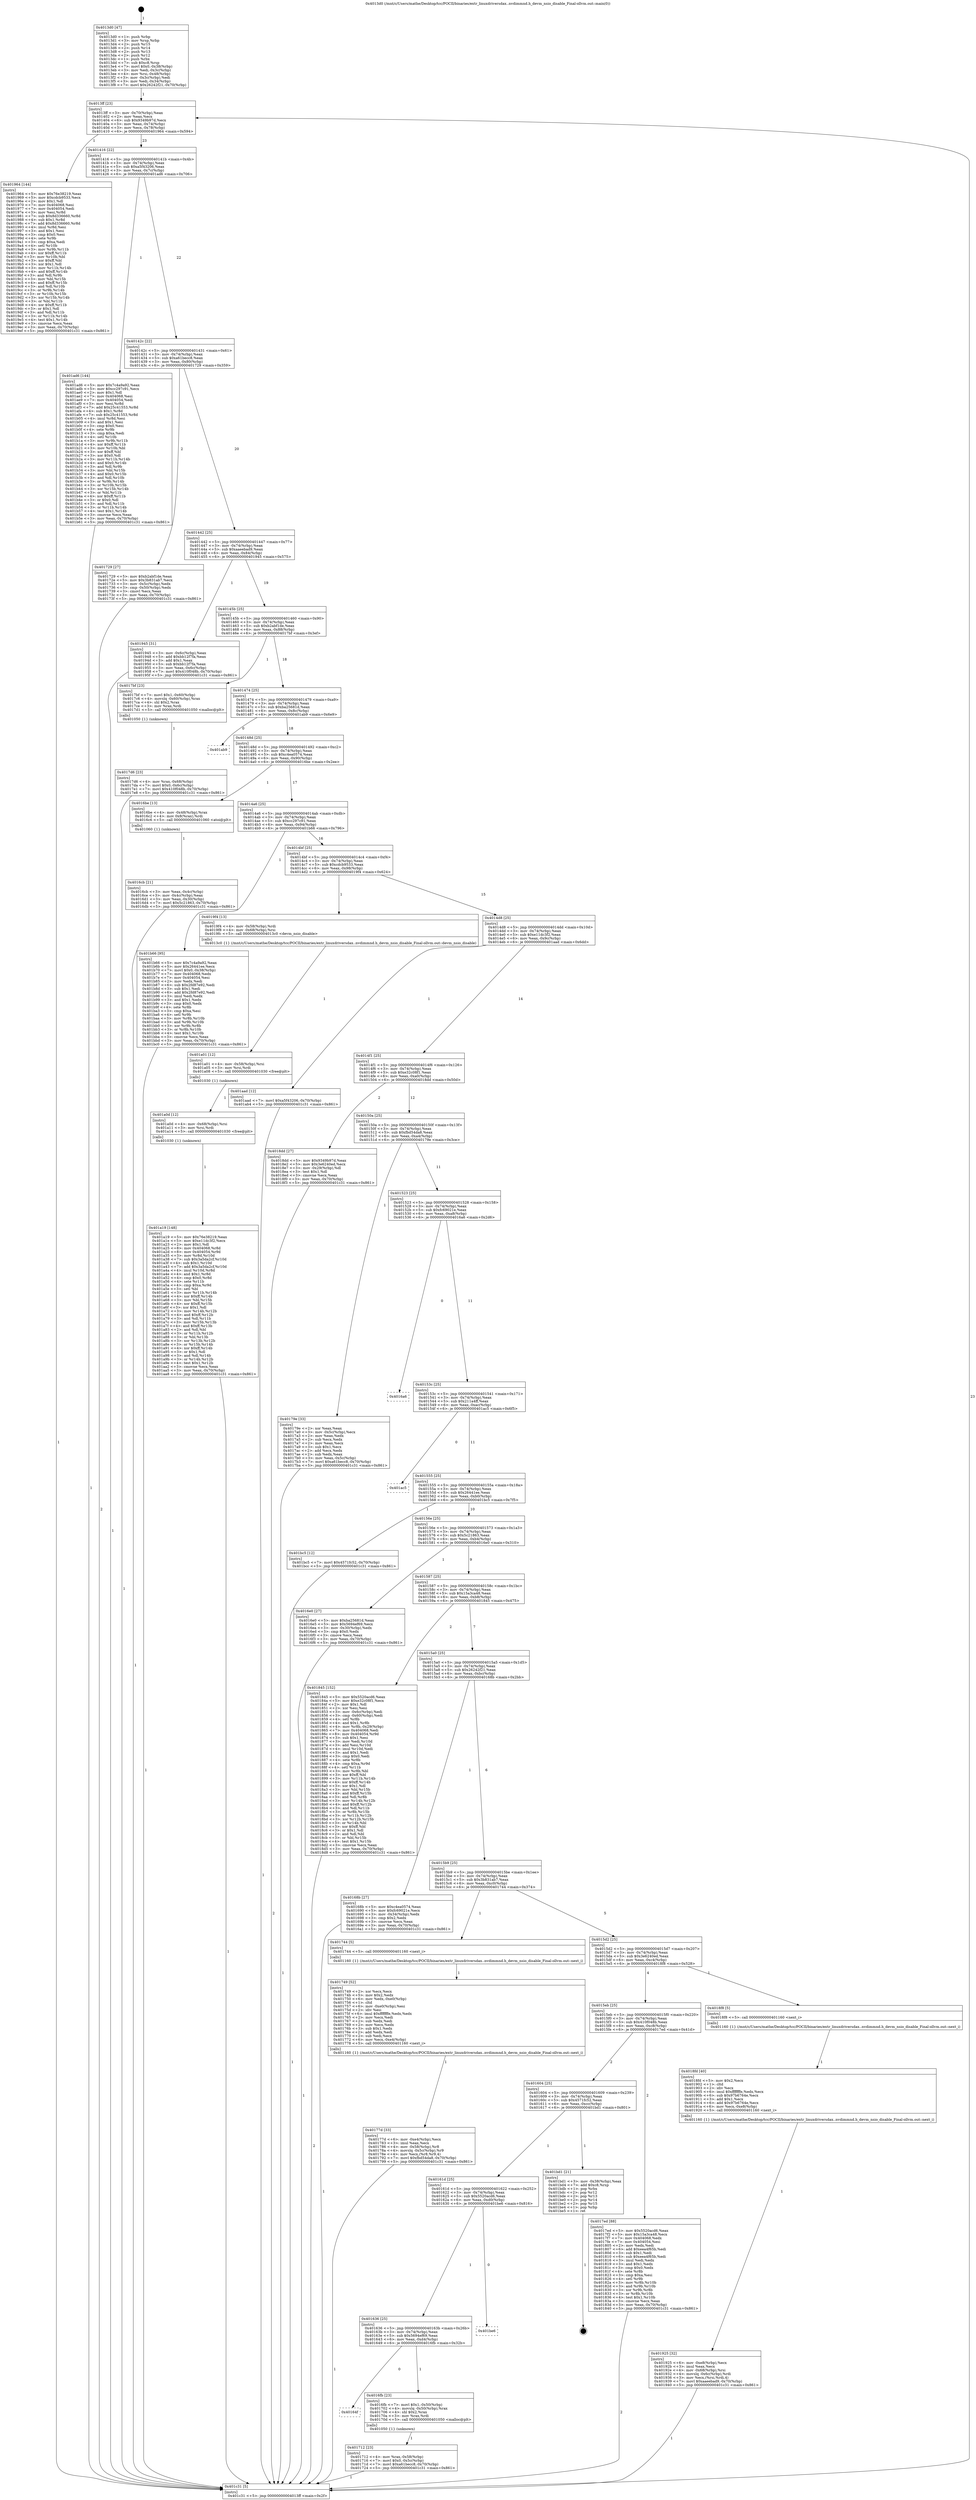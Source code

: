 digraph "0x4013d0" {
  label = "0x4013d0 (/mnt/c/Users/mathe/Desktop/tcc/POCII/binaries/extr_linuxdriversdax..nvdimmnd.h_devm_nsio_disable_Final-ollvm.out::main(0))"
  labelloc = "t"
  node[shape=record]

  Entry [label="",width=0.3,height=0.3,shape=circle,fillcolor=black,style=filled]
  "0x4013ff" [label="{
     0x4013ff [23]\l
     | [instrs]\l
     &nbsp;&nbsp;0x4013ff \<+3\>: mov -0x70(%rbp),%eax\l
     &nbsp;&nbsp;0x401402 \<+2\>: mov %eax,%ecx\l
     &nbsp;&nbsp;0x401404 \<+6\>: sub $0x9349b97d,%ecx\l
     &nbsp;&nbsp;0x40140a \<+3\>: mov %eax,-0x74(%rbp)\l
     &nbsp;&nbsp;0x40140d \<+3\>: mov %ecx,-0x78(%rbp)\l
     &nbsp;&nbsp;0x401410 \<+6\>: je 0000000000401964 \<main+0x594\>\l
  }"]
  "0x401964" [label="{
     0x401964 [144]\l
     | [instrs]\l
     &nbsp;&nbsp;0x401964 \<+5\>: mov $0x76e38219,%eax\l
     &nbsp;&nbsp;0x401969 \<+5\>: mov $0xcdcb9533,%ecx\l
     &nbsp;&nbsp;0x40196e \<+2\>: mov $0x1,%dl\l
     &nbsp;&nbsp;0x401970 \<+7\>: mov 0x404068,%esi\l
     &nbsp;&nbsp;0x401977 \<+7\>: mov 0x404054,%edi\l
     &nbsp;&nbsp;0x40197e \<+3\>: mov %esi,%r8d\l
     &nbsp;&nbsp;0x401981 \<+7\>: sub $0x8d336660,%r8d\l
     &nbsp;&nbsp;0x401988 \<+4\>: sub $0x1,%r8d\l
     &nbsp;&nbsp;0x40198c \<+7\>: add $0x8d336660,%r8d\l
     &nbsp;&nbsp;0x401993 \<+4\>: imul %r8d,%esi\l
     &nbsp;&nbsp;0x401997 \<+3\>: and $0x1,%esi\l
     &nbsp;&nbsp;0x40199a \<+3\>: cmp $0x0,%esi\l
     &nbsp;&nbsp;0x40199d \<+4\>: sete %r9b\l
     &nbsp;&nbsp;0x4019a1 \<+3\>: cmp $0xa,%edi\l
     &nbsp;&nbsp;0x4019a4 \<+4\>: setl %r10b\l
     &nbsp;&nbsp;0x4019a8 \<+3\>: mov %r9b,%r11b\l
     &nbsp;&nbsp;0x4019ab \<+4\>: xor $0xff,%r11b\l
     &nbsp;&nbsp;0x4019af \<+3\>: mov %r10b,%bl\l
     &nbsp;&nbsp;0x4019b2 \<+3\>: xor $0xff,%bl\l
     &nbsp;&nbsp;0x4019b5 \<+3\>: xor $0x1,%dl\l
     &nbsp;&nbsp;0x4019b8 \<+3\>: mov %r11b,%r14b\l
     &nbsp;&nbsp;0x4019bb \<+4\>: and $0xff,%r14b\l
     &nbsp;&nbsp;0x4019bf \<+3\>: and %dl,%r9b\l
     &nbsp;&nbsp;0x4019c2 \<+3\>: mov %bl,%r15b\l
     &nbsp;&nbsp;0x4019c5 \<+4\>: and $0xff,%r15b\l
     &nbsp;&nbsp;0x4019c9 \<+3\>: and %dl,%r10b\l
     &nbsp;&nbsp;0x4019cc \<+3\>: or %r9b,%r14b\l
     &nbsp;&nbsp;0x4019cf \<+3\>: or %r10b,%r15b\l
     &nbsp;&nbsp;0x4019d2 \<+3\>: xor %r15b,%r14b\l
     &nbsp;&nbsp;0x4019d5 \<+3\>: or %bl,%r11b\l
     &nbsp;&nbsp;0x4019d8 \<+4\>: xor $0xff,%r11b\l
     &nbsp;&nbsp;0x4019dc \<+3\>: or $0x1,%dl\l
     &nbsp;&nbsp;0x4019df \<+3\>: and %dl,%r11b\l
     &nbsp;&nbsp;0x4019e2 \<+3\>: or %r11b,%r14b\l
     &nbsp;&nbsp;0x4019e5 \<+4\>: test $0x1,%r14b\l
     &nbsp;&nbsp;0x4019e9 \<+3\>: cmovne %ecx,%eax\l
     &nbsp;&nbsp;0x4019ec \<+3\>: mov %eax,-0x70(%rbp)\l
     &nbsp;&nbsp;0x4019ef \<+5\>: jmp 0000000000401c31 \<main+0x861\>\l
  }"]
  "0x401416" [label="{
     0x401416 [22]\l
     | [instrs]\l
     &nbsp;&nbsp;0x401416 \<+5\>: jmp 000000000040141b \<main+0x4b\>\l
     &nbsp;&nbsp;0x40141b \<+3\>: mov -0x74(%rbp),%eax\l
     &nbsp;&nbsp;0x40141e \<+5\>: sub $0xa5f43206,%eax\l
     &nbsp;&nbsp;0x401423 \<+3\>: mov %eax,-0x7c(%rbp)\l
     &nbsp;&nbsp;0x401426 \<+6\>: je 0000000000401ad6 \<main+0x706\>\l
  }"]
  Exit [label="",width=0.3,height=0.3,shape=circle,fillcolor=black,style=filled,peripheries=2]
  "0x401ad6" [label="{
     0x401ad6 [144]\l
     | [instrs]\l
     &nbsp;&nbsp;0x401ad6 \<+5\>: mov $0x7c4a9a92,%eax\l
     &nbsp;&nbsp;0x401adb \<+5\>: mov $0xcc297c91,%ecx\l
     &nbsp;&nbsp;0x401ae0 \<+2\>: mov $0x1,%dl\l
     &nbsp;&nbsp;0x401ae2 \<+7\>: mov 0x404068,%esi\l
     &nbsp;&nbsp;0x401ae9 \<+7\>: mov 0x404054,%edi\l
     &nbsp;&nbsp;0x401af0 \<+3\>: mov %esi,%r8d\l
     &nbsp;&nbsp;0x401af3 \<+7\>: add $0x25c41553,%r8d\l
     &nbsp;&nbsp;0x401afa \<+4\>: sub $0x1,%r8d\l
     &nbsp;&nbsp;0x401afe \<+7\>: sub $0x25c41553,%r8d\l
     &nbsp;&nbsp;0x401b05 \<+4\>: imul %r8d,%esi\l
     &nbsp;&nbsp;0x401b09 \<+3\>: and $0x1,%esi\l
     &nbsp;&nbsp;0x401b0c \<+3\>: cmp $0x0,%esi\l
     &nbsp;&nbsp;0x401b0f \<+4\>: sete %r9b\l
     &nbsp;&nbsp;0x401b13 \<+3\>: cmp $0xa,%edi\l
     &nbsp;&nbsp;0x401b16 \<+4\>: setl %r10b\l
     &nbsp;&nbsp;0x401b1a \<+3\>: mov %r9b,%r11b\l
     &nbsp;&nbsp;0x401b1d \<+4\>: xor $0xff,%r11b\l
     &nbsp;&nbsp;0x401b21 \<+3\>: mov %r10b,%bl\l
     &nbsp;&nbsp;0x401b24 \<+3\>: xor $0xff,%bl\l
     &nbsp;&nbsp;0x401b27 \<+3\>: xor $0x0,%dl\l
     &nbsp;&nbsp;0x401b2a \<+3\>: mov %r11b,%r14b\l
     &nbsp;&nbsp;0x401b2d \<+4\>: and $0x0,%r14b\l
     &nbsp;&nbsp;0x401b31 \<+3\>: and %dl,%r9b\l
     &nbsp;&nbsp;0x401b34 \<+3\>: mov %bl,%r15b\l
     &nbsp;&nbsp;0x401b37 \<+4\>: and $0x0,%r15b\l
     &nbsp;&nbsp;0x401b3b \<+3\>: and %dl,%r10b\l
     &nbsp;&nbsp;0x401b3e \<+3\>: or %r9b,%r14b\l
     &nbsp;&nbsp;0x401b41 \<+3\>: or %r10b,%r15b\l
     &nbsp;&nbsp;0x401b44 \<+3\>: xor %r15b,%r14b\l
     &nbsp;&nbsp;0x401b47 \<+3\>: or %bl,%r11b\l
     &nbsp;&nbsp;0x401b4a \<+4\>: xor $0xff,%r11b\l
     &nbsp;&nbsp;0x401b4e \<+3\>: or $0x0,%dl\l
     &nbsp;&nbsp;0x401b51 \<+3\>: and %dl,%r11b\l
     &nbsp;&nbsp;0x401b54 \<+3\>: or %r11b,%r14b\l
     &nbsp;&nbsp;0x401b57 \<+4\>: test $0x1,%r14b\l
     &nbsp;&nbsp;0x401b5b \<+3\>: cmovne %ecx,%eax\l
     &nbsp;&nbsp;0x401b5e \<+3\>: mov %eax,-0x70(%rbp)\l
     &nbsp;&nbsp;0x401b61 \<+5\>: jmp 0000000000401c31 \<main+0x861\>\l
  }"]
  "0x40142c" [label="{
     0x40142c [22]\l
     | [instrs]\l
     &nbsp;&nbsp;0x40142c \<+5\>: jmp 0000000000401431 \<main+0x61\>\l
     &nbsp;&nbsp;0x401431 \<+3\>: mov -0x74(%rbp),%eax\l
     &nbsp;&nbsp;0x401434 \<+5\>: sub $0xa61becc8,%eax\l
     &nbsp;&nbsp;0x401439 \<+3\>: mov %eax,-0x80(%rbp)\l
     &nbsp;&nbsp;0x40143c \<+6\>: je 0000000000401729 \<main+0x359\>\l
  }"]
  "0x401a19" [label="{
     0x401a19 [148]\l
     | [instrs]\l
     &nbsp;&nbsp;0x401a19 \<+5\>: mov $0x76e38219,%eax\l
     &nbsp;&nbsp;0x401a1e \<+5\>: mov $0xe11dc3f2,%ecx\l
     &nbsp;&nbsp;0x401a23 \<+2\>: mov $0x1,%dl\l
     &nbsp;&nbsp;0x401a25 \<+8\>: mov 0x404068,%r8d\l
     &nbsp;&nbsp;0x401a2d \<+8\>: mov 0x404054,%r9d\l
     &nbsp;&nbsp;0x401a35 \<+3\>: mov %r8d,%r10d\l
     &nbsp;&nbsp;0x401a38 \<+7\>: sub $0x3a5da2cf,%r10d\l
     &nbsp;&nbsp;0x401a3f \<+4\>: sub $0x1,%r10d\l
     &nbsp;&nbsp;0x401a43 \<+7\>: add $0x3a5da2cf,%r10d\l
     &nbsp;&nbsp;0x401a4a \<+4\>: imul %r10d,%r8d\l
     &nbsp;&nbsp;0x401a4e \<+4\>: and $0x1,%r8d\l
     &nbsp;&nbsp;0x401a52 \<+4\>: cmp $0x0,%r8d\l
     &nbsp;&nbsp;0x401a56 \<+4\>: sete %r11b\l
     &nbsp;&nbsp;0x401a5a \<+4\>: cmp $0xa,%r9d\l
     &nbsp;&nbsp;0x401a5e \<+3\>: setl %bl\l
     &nbsp;&nbsp;0x401a61 \<+3\>: mov %r11b,%r14b\l
     &nbsp;&nbsp;0x401a64 \<+4\>: xor $0xff,%r14b\l
     &nbsp;&nbsp;0x401a68 \<+3\>: mov %bl,%r15b\l
     &nbsp;&nbsp;0x401a6b \<+4\>: xor $0xff,%r15b\l
     &nbsp;&nbsp;0x401a6f \<+3\>: xor $0x1,%dl\l
     &nbsp;&nbsp;0x401a72 \<+3\>: mov %r14b,%r12b\l
     &nbsp;&nbsp;0x401a75 \<+4\>: and $0xff,%r12b\l
     &nbsp;&nbsp;0x401a79 \<+3\>: and %dl,%r11b\l
     &nbsp;&nbsp;0x401a7c \<+3\>: mov %r15b,%r13b\l
     &nbsp;&nbsp;0x401a7f \<+4\>: and $0xff,%r13b\l
     &nbsp;&nbsp;0x401a83 \<+2\>: and %dl,%bl\l
     &nbsp;&nbsp;0x401a85 \<+3\>: or %r11b,%r12b\l
     &nbsp;&nbsp;0x401a88 \<+3\>: or %bl,%r13b\l
     &nbsp;&nbsp;0x401a8b \<+3\>: xor %r13b,%r12b\l
     &nbsp;&nbsp;0x401a8e \<+3\>: or %r15b,%r14b\l
     &nbsp;&nbsp;0x401a91 \<+4\>: xor $0xff,%r14b\l
     &nbsp;&nbsp;0x401a95 \<+3\>: or $0x1,%dl\l
     &nbsp;&nbsp;0x401a98 \<+3\>: and %dl,%r14b\l
     &nbsp;&nbsp;0x401a9b \<+3\>: or %r14b,%r12b\l
     &nbsp;&nbsp;0x401a9e \<+4\>: test $0x1,%r12b\l
     &nbsp;&nbsp;0x401aa2 \<+3\>: cmovne %ecx,%eax\l
     &nbsp;&nbsp;0x401aa5 \<+3\>: mov %eax,-0x70(%rbp)\l
     &nbsp;&nbsp;0x401aa8 \<+5\>: jmp 0000000000401c31 \<main+0x861\>\l
  }"]
  "0x401729" [label="{
     0x401729 [27]\l
     | [instrs]\l
     &nbsp;&nbsp;0x401729 \<+5\>: mov $0xb2abf1de,%eax\l
     &nbsp;&nbsp;0x40172e \<+5\>: mov $0x3b831ab7,%ecx\l
     &nbsp;&nbsp;0x401733 \<+3\>: mov -0x5c(%rbp),%edx\l
     &nbsp;&nbsp;0x401736 \<+3\>: cmp -0x50(%rbp),%edx\l
     &nbsp;&nbsp;0x401739 \<+3\>: cmovl %ecx,%eax\l
     &nbsp;&nbsp;0x40173c \<+3\>: mov %eax,-0x70(%rbp)\l
     &nbsp;&nbsp;0x40173f \<+5\>: jmp 0000000000401c31 \<main+0x861\>\l
  }"]
  "0x401442" [label="{
     0x401442 [25]\l
     | [instrs]\l
     &nbsp;&nbsp;0x401442 \<+5\>: jmp 0000000000401447 \<main+0x77\>\l
     &nbsp;&nbsp;0x401447 \<+3\>: mov -0x74(%rbp),%eax\l
     &nbsp;&nbsp;0x40144a \<+5\>: sub $0xaaeebad9,%eax\l
     &nbsp;&nbsp;0x40144f \<+6\>: mov %eax,-0x84(%rbp)\l
     &nbsp;&nbsp;0x401455 \<+6\>: je 0000000000401945 \<main+0x575\>\l
  }"]
  "0x401a0d" [label="{
     0x401a0d [12]\l
     | [instrs]\l
     &nbsp;&nbsp;0x401a0d \<+4\>: mov -0x68(%rbp),%rsi\l
     &nbsp;&nbsp;0x401a11 \<+3\>: mov %rsi,%rdi\l
     &nbsp;&nbsp;0x401a14 \<+5\>: call 0000000000401030 \<free@plt\>\l
     | [calls]\l
     &nbsp;&nbsp;0x401030 \{1\} (unknown)\l
  }"]
  "0x401945" [label="{
     0x401945 [31]\l
     | [instrs]\l
     &nbsp;&nbsp;0x401945 \<+3\>: mov -0x6c(%rbp),%eax\l
     &nbsp;&nbsp;0x401948 \<+5\>: add $0xbb12f7fa,%eax\l
     &nbsp;&nbsp;0x40194d \<+3\>: add $0x1,%eax\l
     &nbsp;&nbsp;0x401950 \<+5\>: sub $0xbb12f7fa,%eax\l
     &nbsp;&nbsp;0x401955 \<+3\>: mov %eax,-0x6c(%rbp)\l
     &nbsp;&nbsp;0x401958 \<+7\>: movl $0x410f048b,-0x70(%rbp)\l
     &nbsp;&nbsp;0x40195f \<+5\>: jmp 0000000000401c31 \<main+0x861\>\l
  }"]
  "0x40145b" [label="{
     0x40145b [25]\l
     | [instrs]\l
     &nbsp;&nbsp;0x40145b \<+5\>: jmp 0000000000401460 \<main+0x90\>\l
     &nbsp;&nbsp;0x401460 \<+3\>: mov -0x74(%rbp),%eax\l
     &nbsp;&nbsp;0x401463 \<+5\>: sub $0xb2abf1de,%eax\l
     &nbsp;&nbsp;0x401468 \<+6\>: mov %eax,-0x88(%rbp)\l
     &nbsp;&nbsp;0x40146e \<+6\>: je 00000000004017bf \<main+0x3ef\>\l
  }"]
  "0x401a01" [label="{
     0x401a01 [12]\l
     | [instrs]\l
     &nbsp;&nbsp;0x401a01 \<+4\>: mov -0x58(%rbp),%rsi\l
     &nbsp;&nbsp;0x401a05 \<+3\>: mov %rsi,%rdi\l
     &nbsp;&nbsp;0x401a08 \<+5\>: call 0000000000401030 \<free@plt\>\l
     | [calls]\l
     &nbsp;&nbsp;0x401030 \{1\} (unknown)\l
  }"]
  "0x4017bf" [label="{
     0x4017bf [23]\l
     | [instrs]\l
     &nbsp;&nbsp;0x4017bf \<+7\>: movl $0x1,-0x60(%rbp)\l
     &nbsp;&nbsp;0x4017c6 \<+4\>: movslq -0x60(%rbp),%rax\l
     &nbsp;&nbsp;0x4017ca \<+4\>: shl $0x2,%rax\l
     &nbsp;&nbsp;0x4017ce \<+3\>: mov %rax,%rdi\l
     &nbsp;&nbsp;0x4017d1 \<+5\>: call 0000000000401050 \<malloc@plt\>\l
     | [calls]\l
     &nbsp;&nbsp;0x401050 \{1\} (unknown)\l
  }"]
  "0x401474" [label="{
     0x401474 [25]\l
     | [instrs]\l
     &nbsp;&nbsp;0x401474 \<+5\>: jmp 0000000000401479 \<main+0xa9\>\l
     &nbsp;&nbsp;0x401479 \<+3\>: mov -0x74(%rbp),%eax\l
     &nbsp;&nbsp;0x40147c \<+5\>: sub $0xba25681d,%eax\l
     &nbsp;&nbsp;0x401481 \<+6\>: mov %eax,-0x8c(%rbp)\l
     &nbsp;&nbsp;0x401487 \<+6\>: je 0000000000401ab9 \<main+0x6e9\>\l
  }"]
  "0x401925" [label="{
     0x401925 [32]\l
     | [instrs]\l
     &nbsp;&nbsp;0x401925 \<+6\>: mov -0xe8(%rbp),%ecx\l
     &nbsp;&nbsp;0x40192b \<+3\>: imul %eax,%ecx\l
     &nbsp;&nbsp;0x40192e \<+4\>: mov -0x68(%rbp),%rsi\l
     &nbsp;&nbsp;0x401932 \<+4\>: movslq -0x6c(%rbp),%rdi\l
     &nbsp;&nbsp;0x401936 \<+3\>: mov %ecx,(%rsi,%rdi,4)\l
     &nbsp;&nbsp;0x401939 \<+7\>: movl $0xaaeebad9,-0x70(%rbp)\l
     &nbsp;&nbsp;0x401940 \<+5\>: jmp 0000000000401c31 \<main+0x861\>\l
  }"]
  "0x401ab9" [label="{
     0x401ab9\l
  }", style=dashed]
  "0x40148d" [label="{
     0x40148d [25]\l
     | [instrs]\l
     &nbsp;&nbsp;0x40148d \<+5\>: jmp 0000000000401492 \<main+0xc2\>\l
     &nbsp;&nbsp;0x401492 \<+3\>: mov -0x74(%rbp),%eax\l
     &nbsp;&nbsp;0x401495 \<+5\>: sub $0xc4ea0574,%eax\l
     &nbsp;&nbsp;0x40149a \<+6\>: mov %eax,-0x90(%rbp)\l
     &nbsp;&nbsp;0x4014a0 \<+6\>: je 00000000004016be \<main+0x2ee\>\l
  }"]
  "0x4018fd" [label="{
     0x4018fd [40]\l
     | [instrs]\l
     &nbsp;&nbsp;0x4018fd \<+5\>: mov $0x2,%ecx\l
     &nbsp;&nbsp;0x401902 \<+1\>: cltd\l
     &nbsp;&nbsp;0x401903 \<+2\>: idiv %ecx\l
     &nbsp;&nbsp;0x401905 \<+6\>: imul $0xfffffffe,%edx,%ecx\l
     &nbsp;&nbsp;0x40190b \<+6\>: sub $0x97b6764e,%ecx\l
     &nbsp;&nbsp;0x401911 \<+3\>: add $0x1,%ecx\l
     &nbsp;&nbsp;0x401914 \<+6\>: add $0x97b6764e,%ecx\l
     &nbsp;&nbsp;0x40191a \<+6\>: mov %ecx,-0xe8(%rbp)\l
     &nbsp;&nbsp;0x401920 \<+5\>: call 0000000000401160 \<next_i\>\l
     | [calls]\l
     &nbsp;&nbsp;0x401160 \{1\} (/mnt/c/Users/mathe/Desktop/tcc/POCII/binaries/extr_linuxdriversdax..nvdimmnd.h_devm_nsio_disable_Final-ollvm.out::next_i)\l
  }"]
  "0x4016be" [label="{
     0x4016be [13]\l
     | [instrs]\l
     &nbsp;&nbsp;0x4016be \<+4\>: mov -0x48(%rbp),%rax\l
     &nbsp;&nbsp;0x4016c2 \<+4\>: mov 0x8(%rax),%rdi\l
     &nbsp;&nbsp;0x4016c6 \<+5\>: call 0000000000401060 \<atoi@plt\>\l
     | [calls]\l
     &nbsp;&nbsp;0x401060 \{1\} (unknown)\l
  }"]
  "0x4014a6" [label="{
     0x4014a6 [25]\l
     | [instrs]\l
     &nbsp;&nbsp;0x4014a6 \<+5\>: jmp 00000000004014ab \<main+0xdb\>\l
     &nbsp;&nbsp;0x4014ab \<+3\>: mov -0x74(%rbp),%eax\l
     &nbsp;&nbsp;0x4014ae \<+5\>: sub $0xcc297c91,%eax\l
     &nbsp;&nbsp;0x4014b3 \<+6\>: mov %eax,-0x94(%rbp)\l
     &nbsp;&nbsp;0x4014b9 \<+6\>: je 0000000000401b66 \<main+0x796\>\l
  }"]
  "0x4017d6" [label="{
     0x4017d6 [23]\l
     | [instrs]\l
     &nbsp;&nbsp;0x4017d6 \<+4\>: mov %rax,-0x68(%rbp)\l
     &nbsp;&nbsp;0x4017da \<+7\>: movl $0x0,-0x6c(%rbp)\l
     &nbsp;&nbsp;0x4017e1 \<+7\>: movl $0x410f048b,-0x70(%rbp)\l
     &nbsp;&nbsp;0x4017e8 \<+5\>: jmp 0000000000401c31 \<main+0x861\>\l
  }"]
  "0x401b66" [label="{
     0x401b66 [95]\l
     | [instrs]\l
     &nbsp;&nbsp;0x401b66 \<+5\>: mov $0x7c4a9a92,%eax\l
     &nbsp;&nbsp;0x401b6b \<+5\>: mov $0x26441ee,%ecx\l
     &nbsp;&nbsp;0x401b70 \<+7\>: movl $0x0,-0x38(%rbp)\l
     &nbsp;&nbsp;0x401b77 \<+7\>: mov 0x404068,%edx\l
     &nbsp;&nbsp;0x401b7e \<+7\>: mov 0x404054,%esi\l
     &nbsp;&nbsp;0x401b85 \<+2\>: mov %edx,%edi\l
     &nbsp;&nbsp;0x401b87 \<+6\>: sub $0x2fd87e92,%edi\l
     &nbsp;&nbsp;0x401b8d \<+3\>: sub $0x1,%edi\l
     &nbsp;&nbsp;0x401b90 \<+6\>: add $0x2fd87e92,%edi\l
     &nbsp;&nbsp;0x401b96 \<+3\>: imul %edi,%edx\l
     &nbsp;&nbsp;0x401b99 \<+3\>: and $0x1,%edx\l
     &nbsp;&nbsp;0x401b9c \<+3\>: cmp $0x0,%edx\l
     &nbsp;&nbsp;0x401b9f \<+4\>: sete %r8b\l
     &nbsp;&nbsp;0x401ba3 \<+3\>: cmp $0xa,%esi\l
     &nbsp;&nbsp;0x401ba6 \<+4\>: setl %r9b\l
     &nbsp;&nbsp;0x401baa \<+3\>: mov %r8b,%r10b\l
     &nbsp;&nbsp;0x401bad \<+3\>: and %r9b,%r10b\l
     &nbsp;&nbsp;0x401bb0 \<+3\>: xor %r9b,%r8b\l
     &nbsp;&nbsp;0x401bb3 \<+3\>: or %r8b,%r10b\l
     &nbsp;&nbsp;0x401bb6 \<+4\>: test $0x1,%r10b\l
     &nbsp;&nbsp;0x401bba \<+3\>: cmovne %ecx,%eax\l
     &nbsp;&nbsp;0x401bbd \<+3\>: mov %eax,-0x70(%rbp)\l
     &nbsp;&nbsp;0x401bc0 \<+5\>: jmp 0000000000401c31 \<main+0x861\>\l
  }"]
  "0x4014bf" [label="{
     0x4014bf [25]\l
     | [instrs]\l
     &nbsp;&nbsp;0x4014bf \<+5\>: jmp 00000000004014c4 \<main+0xf4\>\l
     &nbsp;&nbsp;0x4014c4 \<+3\>: mov -0x74(%rbp),%eax\l
     &nbsp;&nbsp;0x4014c7 \<+5\>: sub $0xcdcb9533,%eax\l
     &nbsp;&nbsp;0x4014cc \<+6\>: mov %eax,-0x98(%rbp)\l
     &nbsp;&nbsp;0x4014d2 \<+6\>: je 00000000004019f4 \<main+0x624\>\l
  }"]
  "0x40177d" [label="{
     0x40177d [33]\l
     | [instrs]\l
     &nbsp;&nbsp;0x40177d \<+6\>: mov -0xe4(%rbp),%ecx\l
     &nbsp;&nbsp;0x401783 \<+3\>: imul %eax,%ecx\l
     &nbsp;&nbsp;0x401786 \<+4\>: mov -0x58(%rbp),%r8\l
     &nbsp;&nbsp;0x40178a \<+4\>: movslq -0x5c(%rbp),%r9\l
     &nbsp;&nbsp;0x40178e \<+4\>: mov %ecx,(%r8,%r9,4)\l
     &nbsp;&nbsp;0x401792 \<+7\>: movl $0xfbd54da8,-0x70(%rbp)\l
     &nbsp;&nbsp;0x401799 \<+5\>: jmp 0000000000401c31 \<main+0x861\>\l
  }"]
  "0x4019f4" [label="{
     0x4019f4 [13]\l
     | [instrs]\l
     &nbsp;&nbsp;0x4019f4 \<+4\>: mov -0x58(%rbp),%rdi\l
     &nbsp;&nbsp;0x4019f8 \<+4\>: mov -0x68(%rbp),%rsi\l
     &nbsp;&nbsp;0x4019fc \<+5\>: call 00000000004013c0 \<devm_nsio_disable\>\l
     | [calls]\l
     &nbsp;&nbsp;0x4013c0 \{1\} (/mnt/c/Users/mathe/Desktop/tcc/POCII/binaries/extr_linuxdriversdax..nvdimmnd.h_devm_nsio_disable_Final-ollvm.out::devm_nsio_disable)\l
  }"]
  "0x4014d8" [label="{
     0x4014d8 [25]\l
     | [instrs]\l
     &nbsp;&nbsp;0x4014d8 \<+5\>: jmp 00000000004014dd \<main+0x10d\>\l
     &nbsp;&nbsp;0x4014dd \<+3\>: mov -0x74(%rbp),%eax\l
     &nbsp;&nbsp;0x4014e0 \<+5\>: sub $0xe11dc3f2,%eax\l
     &nbsp;&nbsp;0x4014e5 \<+6\>: mov %eax,-0x9c(%rbp)\l
     &nbsp;&nbsp;0x4014eb \<+6\>: je 0000000000401aad \<main+0x6dd\>\l
  }"]
  "0x401749" [label="{
     0x401749 [52]\l
     | [instrs]\l
     &nbsp;&nbsp;0x401749 \<+2\>: xor %ecx,%ecx\l
     &nbsp;&nbsp;0x40174b \<+5\>: mov $0x2,%edx\l
     &nbsp;&nbsp;0x401750 \<+6\>: mov %edx,-0xe0(%rbp)\l
     &nbsp;&nbsp;0x401756 \<+1\>: cltd\l
     &nbsp;&nbsp;0x401757 \<+6\>: mov -0xe0(%rbp),%esi\l
     &nbsp;&nbsp;0x40175d \<+2\>: idiv %esi\l
     &nbsp;&nbsp;0x40175f \<+6\>: imul $0xfffffffe,%edx,%edx\l
     &nbsp;&nbsp;0x401765 \<+2\>: mov %ecx,%edi\l
     &nbsp;&nbsp;0x401767 \<+2\>: sub %edx,%edi\l
     &nbsp;&nbsp;0x401769 \<+2\>: mov %ecx,%edx\l
     &nbsp;&nbsp;0x40176b \<+3\>: sub $0x1,%edx\l
     &nbsp;&nbsp;0x40176e \<+2\>: add %edx,%edi\l
     &nbsp;&nbsp;0x401770 \<+2\>: sub %edi,%ecx\l
     &nbsp;&nbsp;0x401772 \<+6\>: mov %ecx,-0xe4(%rbp)\l
     &nbsp;&nbsp;0x401778 \<+5\>: call 0000000000401160 \<next_i\>\l
     | [calls]\l
     &nbsp;&nbsp;0x401160 \{1\} (/mnt/c/Users/mathe/Desktop/tcc/POCII/binaries/extr_linuxdriversdax..nvdimmnd.h_devm_nsio_disable_Final-ollvm.out::next_i)\l
  }"]
  "0x401aad" [label="{
     0x401aad [12]\l
     | [instrs]\l
     &nbsp;&nbsp;0x401aad \<+7\>: movl $0xa5f43206,-0x70(%rbp)\l
     &nbsp;&nbsp;0x401ab4 \<+5\>: jmp 0000000000401c31 \<main+0x861\>\l
  }"]
  "0x4014f1" [label="{
     0x4014f1 [25]\l
     | [instrs]\l
     &nbsp;&nbsp;0x4014f1 \<+5\>: jmp 00000000004014f6 \<main+0x126\>\l
     &nbsp;&nbsp;0x4014f6 \<+3\>: mov -0x74(%rbp),%eax\l
     &nbsp;&nbsp;0x4014f9 \<+5\>: sub $0xe32c08f1,%eax\l
     &nbsp;&nbsp;0x4014fe \<+6\>: mov %eax,-0xa0(%rbp)\l
     &nbsp;&nbsp;0x401504 \<+6\>: je 00000000004018dd \<main+0x50d\>\l
  }"]
  "0x401712" [label="{
     0x401712 [23]\l
     | [instrs]\l
     &nbsp;&nbsp;0x401712 \<+4\>: mov %rax,-0x58(%rbp)\l
     &nbsp;&nbsp;0x401716 \<+7\>: movl $0x0,-0x5c(%rbp)\l
     &nbsp;&nbsp;0x40171d \<+7\>: movl $0xa61becc8,-0x70(%rbp)\l
     &nbsp;&nbsp;0x401724 \<+5\>: jmp 0000000000401c31 \<main+0x861\>\l
  }"]
  "0x4018dd" [label="{
     0x4018dd [27]\l
     | [instrs]\l
     &nbsp;&nbsp;0x4018dd \<+5\>: mov $0x9349b97d,%eax\l
     &nbsp;&nbsp;0x4018e2 \<+5\>: mov $0x3e6240ed,%ecx\l
     &nbsp;&nbsp;0x4018e7 \<+3\>: mov -0x29(%rbp),%dl\l
     &nbsp;&nbsp;0x4018ea \<+3\>: test $0x1,%dl\l
     &nbsp;&nbsp;0x4018ed \<+3\>: cmovne %ecx,%eax\l
     &nbsp;&nbsp;0x4018f0 \<+3\>: mov %eax,-0x70(%rbp)\l
     &nbsp;&nbsp;0x4018f3 \<+5\>: jmp 0000000000401c31 \<main+0x861\>\l
  }"]
  "0x40150a" [label="{
     0x40150a [25]\l
     | [instrs]\l
     &nbsp;&nbsp;0x40150a \<+5\>: jmp 000000000040150f \<main+0x13f\>\l
     &nbsp;&nbsp;0x40150f \<+3\>: mov -0x74(%rbp),%eax\l
     &nbsp;&nbsp;0x401512 \<+5\>: sub $0xfbd54da8,%eax\l
     &nbsp;&nbsp;0x401517 \<+6\>: mov %eax,-0xa4(%rbp)\l
     &nbsp;&nbsp;0x40151d \<+6\>: je 000000000040179e \<main+0x3ce\>\l
  }"]
  "0x40164f" [label="{
     0x40164f\l
  }", style=dashed]
  "0x40179e" [label="{
     0x40179e [33]\l
     | [instrs]\l
     &nbsp;&nbsp;0x40179e \<+2\>: xor %eax,%eax\l
     &nbsp;&nbsp;0x4017a0 \<+3\>: mov -0x5c(%rbp),%ecx\l
     &nbsp;&nbsp;0x4017a3 \<+2\>: mov %eax,%edx\l
     &nbsp;&nbsp;0x4017a5 \<+2\>: sub %ecx,%edx\l
     &nbsp;&nbsp;0x4017a7 \<+2\>: mov %eax,%ecx\l
     &nbsp;&nbsp;0x4017a9 \<+3\>: sub $0x1,%ecx\l
     &nbsp;&nbsp;0x4017ac \<+2\>: add %ecx,%edx\l
     &nbsp;&nbsp;0x4017ae \<+2\>: sub %edx,%eax\l
     &nbsp;&nbsp;0x4017b0 \<+3\>: mov %eax,-0x5c(%rbp)\l
     &nbsp;&nbsp;0x4017b3 \<+7\>: movl $0xa61becc8,-0x70(%rbp)\l
     &nbsp;&nbsp;0x4017ba \<+5\>: jmp 0000000000401c31 \<main+0x861\>\l
  }"]
  "0x401523" [label="{
     0x401523 [25]\l
     | [instrs]\l
     &nbsp;&nbsp;0x401523 \<+5\>: jmp 0000000000401528 \<main+0x158\>\l
     &nbsp;&nbsp;0x401528 \<+3\>: mov -0x74(%rbp),%eax\l
     &nbsp;&nbsp;0x40152b \<+5\>: sub $0xfc69021e,%eax\l
     &nbsp;&nbsp;0x401530 \<+6\>: mov %eax,-0xa8(%rbp)\l
     &nbsp;&nbsp;0x401536 \<+6\>: je 00000000004016a6 \<main+0x2d6\>\l
  }"]
  "0x4016fb" [label="{
     0x4016fb [23]\l
     | [instrs]\l
     &nbsp;&nbsp;0x4016fb \<+7\>: movl $0x1,-0x50(%rbp)\l
     &nbsp;&nbsp;0x401702 \<+4\>: movslq -0x50(%rbp),%rax\l
     &nbsp;&nbsp;0x401706 \<+4\>: shl $0x2,%rax\l
     &nbsp;&nbsp;0x40170a \<+3\>: mov %rax,%rdi\l
     &nbsp;&nbsp;0x40170d \<+5\>: call 0000000000401050 \<malloc@plt\>\l
     | [calls]\l
     &nbsp;&nbsp;0x401050 \{1\} (unknown)\l
  }"]
  "0x4016a6" [label="{
     0x4016a6\l
  }", style=dashed]
  "0x40153c" [label="{
     0x40153c [25]\l
     | [instrs]\l
     &nbsp;&nbsp;0x40153c \<+5\>: jmp 0000000000401541 \<main+0x171\>\l
     &nbsp;&nbsp;0x401541 \<+3\>: mov -0x74(%rbp),%eax\l
     &nbsp;&nbsp;0x401544 \<+5\>: sub $0x211a4ff,%eax\l
     &nbsp;&nbsp;0x401549 \<+6\>: mov %eax,-0xac(%rbp)\l
     &nbsp;&nbsp;0x40154f \<+6\>: je 0000000000401ac5 \<main+0x6f5\>\l
  }"]
  "0x401636" [label="{
     0x401636 [25]\l
     | [instrs]\l
     &nbsp;&nbsp;0x401636 \<+5\>: jmp 000000000040163b \<main+0x26b\>\l
     &nbsp;&nbsp;0x40163b \<+3\>: mov -0x74(%rbp),%eax\l
     &nbsp;&nbsp;0x40163e \<+5\>: sub $0x5694ef69,%eax\l
     &nbsp;&nbsp;0x401643 \<+6\>: mov %eax,-0xd4(%rbp)\l
     &nbsp;&nbsp;0x401649 \<+6\>: je 00000000004016fb \<main+0x32b\>\l
  }"]
  "0x401ac5" [label="{
     0x401ac5\l
  }", style=dashed]
  "0x401555" [label="{
     0x401555 [25]\l
     | [instrs]\l
     &nbsp;&nbsp;0x401555 \<+5\>: jmp 000000000040155a \<main+0x18a\>\l
     &nbsp;&nbsp;0x40155a \<+3\>: mov -0x74(%rbp),%eax\l
     &nbsp;&nbsp;0x40155d \<+5\>: sub $0x26441ee,%eax\l
     &nbsp;&nbsp;0x401562 \<+6\>: mov %eax,-0xb0(%rbp)\l
     &nbsp;&nbsp;0x401568 \<+6\>: je 0000000000401bc5 \<main+0x7f5\>\l
  }"]
  "0x401be6" [label="{
     0x401be6\l
  }", style=dashed]
  "0x401bc5" [label="{
     0x401bc5 [12]\l
     | [instrs]\l
     &nbsp;&nbsp;0x401bc5 \<+7\>: movl $0x4571fc52,-0x70(%rbp)\l
     &nbsp;&nbsp;0x401bcc \<+5\>: jmp 0000000000401c31 \<main+0x861\>\l
  }"]
  "0x40156e" [label="{
     0x40156e [25]\l
     | [instrs]\l
     &nbsp;&nbsp;0x40156e \<+5\>: jmp 0000000000401573 \<main+0x1a3\>\l
     &nbsp;&nbsp;0x401573 \<+3\>: mov -0x74(%rbp),%eax\l
     &nbsp;&nbsp;0x401576 \<+5\>: sub $0x5c21863,%eax\l
     &nbsp;&nbsp;0x40157b \<+6\>: mov %eax,-0xb4(%rbp)\l
     &nbsp;&nbsp;0x401581 \<+6\>: je 00000000004016e0 \<main+0x310\>\l
  }"]
  "0x40161d" [label="{
     0x40161d [25]\l
     | [instrs]\l
     &nbsp;&nbsp;0x40161d \<+5\>: jmp 0000000000401622 \<main+0x252\>\l
     &nbsp;&nbsp;0x401622 \<+3\>: mov -0x74(%rbp),%eax\l
     &nbsp;&nbsp;0x401625 \<+5\>: sub $0x5520acd6,%eax\l
     &nbsp;&nbsp;0x40162a \<+6\>: mov %eax,-0xd0(%rbp)\l
     &nbsp;&nbsp;0x401630 \<+6\>: je 0000000000401be6 \<main+0x816\>\l
  }"]
  "0x4016e0" [label="{
     0x4016e0 [27]\l
     | [instrs]\l
     &nbsp;&nbsp;0x4016e0 \<+5\>: mov $0xba25681d,%eax\l
     &nbsp;&nbsp;0x4016e5 \<+5\>: mov $0x5694ef69,%ecx\l
     &nbsp;&nbsp;0x4016ea \<+3\>: mov -0x30(%rbp),%edx\l
     &nbsp;&nbsp;0x4016ed \<+3\>: cmp $0x0,%edx\l
     &nbsp;&nbsp;0x4016f0 \<+3\>: cmove %ecx,%eax\l
     &nbsp;&nbsp;0x4016f3 \<+3\>: mov %eax,-0x70(%rbp)\l
     &nbsp;&nbsp;0x4016f6 \<+5\>: jmp 0000000000401c31 \<main+0x861\>\l
  }"]
  "0x401587" [label="{
     0x401587 [25]\l
     | [instrs]\l
     &nbsp;&nbsp;0x401587 \<+5\>: jmp 000000000040158c \<main+0x1bc\>\l
     &nbsp;&nbsp;0x40158c \<+3\>: mov -0x74(%rbp),%eax\l
     &nbsp;&nbsp;0x40158f \<+5\>: sub $0x15a3ca48,%eax\l
     &nbsp;&nbsp;0x401594 \<+6\>: mov %eax,-0xb8(%rbp)\l
     &nbsp;&nbsp;0x40159a \<+6\>: je 0000000000401845 \<main+0x475\>\l
  }"]
  "0x401bd1" [label="{
     0x401bd1 [21]\l
     | [instrs]\l
     &nbsp;&nbsp;0x401bd1 \<+3\>: mov -0x38(%rbp),%eax\l
     &nbsp;&nbsp;0x401bd4 \<+7\>: add $0xc8,%rsp\l
     &nbsp;&nbsp;0x401bdb \<+1\>: pop %rbx\l
     &nbsp;&nbsp;0x401bdc \<+2\>: pop %r12\l
     &nbsp;&nbsp;0x401bde \<+2\>: pop %r13\l
     &nbsp;&nbsp;0x401be0 \<+2\>: pop %r14\l
     &nbsp;&nbsp;0x401be2 \<+2\>: pop %r15\l
     &nbsp;&nbsp;0x401be4 \<+1\>: pop %rbp\l
     &nbsp;&nbsp;0x401be5 \<+1\>: ret\l
  }"]
  "0x401845" [label="{
     0x401845 [152]\l
     | [instrs]\l
     &nbsp;&nbsp;0x401845 \<+5\>: mov $0x5520acd6,%eax\l
     &nbsp;&nbsp;0x40184a \<+5\>: mov $0xe32c08f1,%ecx\l
     &nbsp;&nbsp;0x40184f \<+2\>: mov $0x1,%dl\l
     &nbsp;&nbsp;0x401851 \<+2\>: xor %esi,%esi\l
     &nbsp;&nbsp;0x401853 \<+3\>: mov -0x6c(%rbp),%edi\l
     &nbsp;&nbsp;0x401856 \<+3\>: cmp -0x60(%rbp),%edi\l
     &nbsp;&nbsp;0x401859 \<+4\>: setl %r8b\l
     &nbsp;&nbsp;0x40185d \<+4\>: and $0x1,%r8b\l
     &nbsp;&nbsp;0x401861 \<+4\>: mov %r8b,-0x29(%rbp)\l
     &nbsp;&nbsp;0x401865 \<+7\>: mov 0x404068,%edi\l
     &nbsp;&nbsp;0x40186c \<+8\>: mov 0x404054,%r9d\l
     &nbsp;&nbsp;0x401874 \<+3\>: sub $0x1,%esi\l
     &nbsp;&nbsp;0x401877 \<+3\>: mov %edi,%r10d\l
     &nbsp;&nbsp;0x40187a \<+3\>: add %esi,%r10d\l
     &nbsp;&nbsp;0x40187d \<+4\>: imul %r10d,%edi\l
     &nbsp;&nbsp;0x401881 \<+3\>: and $0x1,%edi\l
     &nbsp;&nbsp;0x401884 \<+3\>: cmp $0x0,%edi\l
     &nbsp;&nbsp;0x401887 \<+4\>: sete %r8b\l
     &nbsp;&nbsp;0x40188b \<+4\>: cmp $0xa,%r9d\l
     &nbsp;&nbsp;0x40188f \<+4\>: setl %r11b\l
     &nbsp;&nbsp;0x401893 \<+3\>: mov %r8b,%bl\l
     &nbsp;&nbsp;0x401896 \<+3\>: xor $0xff,%bl\l
     &nbsp;&nbsp;0x401899 \<+3\>: mov %r11b,%r14b\l
     &nbsp;&nbsp;0x40189c \<+4\>: xor $0xff,%r14b\l
     &nbsp;&nbsp;0x4018a0 \<+3\>: xor $0x1,%dl\l
     &nbsp;&nbsp;0x4018a3 \<+3\>: mov %bl,%r15b\l
     &nbsp;&nbsp;0x4018a6 \<+4\>: and $0xff,%r15b\l
     &nbsp;&nbsp;0x4018aa \<+3\>: and %dl,%r8b\l
     &nbsp;&nbsp;0x4018ad \<+3\>: mov %r14b,%r12b\l
     &nbsp;&nbsp;0x4018b0 \<+4\>: and $0xff,%r12b\l
     &nbsp;&nbsp;0x4018b4 \<+3\>: and %dl,%r11b\l
     &nbsp;&nbsp;0x4018b7 \<+3\>: or %r8b,%r15b\l
     &nbsp;&nbsp;0x4018ba \<+3\>: or %r11b,%r12b\l
     &nbsp;&nbsp;0x4018bd \<+3\>: xor %r12b,%r15b\l
     &nbsp;&nbsp;0x4018c0 \<+3\>: or %r14b,%bl\l
     &nbsp;&nbsp;0x4018c3 \<+3\>: xor $0xff,%bl\l
     &nbsp;&nbsp;0x4018c6 \<+3\>: or $0x1,%dl\l
     &nbsp;&nbsp;0x4018c9 \<+2\>: and %dl,%bl\l
     &nbsp;&nbsp;0x4018cb \<+3\>: or %bl,%r15b\l
     &nbsp;&nbsp;0x4018ce \<+4\>: test $0x1,%r15b\l
     &nbsp;&nbsp;0x4018d2 \<+3\>: cmovne %ecx,%eax\l
     &nbsp;&nbsp;0x4018d5 \<+3\>: mov %eax,-0x70(%rbp)\l
     &nbsp;&nbsp;0x4018d8 \<+5\>: jmp 0000000000401c31 \<main+0x861\>\l
  }"]
  "0x4015a0" [label="{
     0x4015a0 [25]\l
     | [instrs]\l
     &nbsp;&nbsp;0x4015a0 \<+5\>: jmp 00000000004015a5 \<main+0x1d5\>\l
     &nbsp;&nbsp;0x4015a5 \<+3\>: mov -0x74(%rbp),%eax\l
     &nbsp;&nbsp;0x4015a8 \<+5\>: sub $0x26242f21,%eax\l
     &nbsp;&nbsp;0x4015ad \<+6\>: mov %eax,-0xbc(%rbp)\l
     &nbsp;&nbsp;0x4015b3 \<+6\>: je 000000000040168b \<main+0x2bb\>\l
  }"]
  "0x401604" [label="{
     0x401604 [25]\l
     | [instrs]\l
     &nbsp;&nbsp;0x401604 \<+5\>: jmp 0000000000401609 \<main+0x239\>\l
     &nbsp;&nbsp;0x401609 \<+3\>: mov -0x74(%rbp),%eax\l
     &nbsp;&nbsp;0x40160c \<+5\>: sub $0x4571fc52,%eax\l
     &nbsp;&nbsp;0x401611 \<+6\>: mov %eax,-0xcc(%rbp)\l
     &nbsp;&nbsp;0x401617 \<+6\>: je 0000000000401bd1 \<main+0x801\>\l
  }"]
  "0x40168b" [label="{
     0x40168b [27]\l
     | [instrs]\l
     &nbsp;&nbsp;0x40168b \<+5\>: mov $0xc4ea0574,%eax\l
     &nbsp;&nbsp;0x401690 \<+5\>: mov $0xfc69021e,%ecx\l
     &nbsp;&nbsp;0x401695 \<+3\>: mov -0x34(%rbp),%edx\l
     &nbsp;&nbsp;0x401698 \<+3\>: cmp $0x2,%edx\l
     &nbsp;&nbsp;0x40169b \<+3\>: cmovne %ecx,%eax\l
     &nbsp;&nbsp;0x40169e \<+3\>: mov %eax,-0x70(%rbp)\l
     &nbsp;&nbsp;0x4016a1 \<+5\>: jmp 0000000000401c31 \<main+0x861\>\l
  }"]
  "0x4015b9" [label="{
     0x4015b9 [25]\l
     | [instrs]\l
     &nbsp;&nbsp;0x4015b9 \<+5\>: jmp 00000000004015be \<main+0x1ee\>\l
     &nbsp;&nbsp;0x4015be \<+3\>: mov -0x74(%rbp),%eax\l
     &nbsp;&nbsp;0x4015c1 \<+5\>: sub $0x3b831ab7,%eax\l
     &nbsp;&nbsp;0x4015c6 \<+6\>: mov %eax,-0xc0(%rbp)\l
     &nbsp;&nbsp;0x4015cc \<+6\>: je 0000000000401744 \<main+0x374\>\l
  }"]
  "0x401c31" [label="{
     0x401c31 [5]\l
     | [instrs]\l
     &nbsp;&nbsp;0x401c31 \<+5\>: jmp 00000000004013ff \<main+0x2f\>\l
  }"]
  "0x4013d0" [label="{
     0x4013d0 [47]\l
     | [instrs]\l
     &nbsp;&nbsp;0x4013d0 \<+1\>: push %rbp\l
     &nbsp;&nbsp;0x4013d1 \<+3\>: mov %rsp,%rbp\l
     &nbsp;&nbsp;0x4013d4 \<+2\>: push %r15\l
     &nbsp;&nbsp;0x4013d6 \<+2\>: push %r14\l
     &nbsp;&nbsp;0x4013d8 \<+2\>: push %r13\l
     &nbsp;&nbsp;0x4013da \<+2\>: push %r12\l
     &nbsp;&nbsp;0x4013dc \<+1\>: push %rbx\l
     &nbsp;&nbsp;0x4013dd \<+7\>: sub $0xc8,%rsp\l
     &nbsp;&nbsp;0x4013e4 \<+7\>: movl $0x0,-0x38(%rbp)\l
     &nbsp;&nbsp;0x4013eb \<+3\>: mov %edi,-0x3c(%rbp)\l
     &nbsp;&nbsp;0x4013ee \<+4\>: mov %rsi,-0x48(%rbp)\l
     &nbsp;&nbsp;0x4013f2 \<+3\>: mov -0x3c(%rbp),%edi\l
     &nbsp;&nbsp;0x4013f5 \<+3\>: mov %edi,-0x34(%rbp)\l
     &nbsp;&nbsp;0x4013f8 \<+7\>: movl $0x26242f21,-0x70(%rbp)\l
  }"]
  "0x4016cb" [label="{
     0x4016cb [21]\l
     | [instrs]\l
     &nbsp;&nbsp;0x4016cb \<+3\>: mov %eax,-0x4c(%rbp)\l
     &nbsp;&nbsp;0x4016ce \<+3\>: mov -0x4c(%rbp),%eax\l
     &nbsp;&nbsp;0x4016d1 \<+3\>: mov %eax,-0x30(%rbp)\l
     &nbsp;&nbsp;0x4016d4 \<+7\>: movl $0x5c21863,-0x70(%rbp)\l
     &nbsp;&nbsp;0x4016db \<+5\>: jmp 0000000000401c31 \<main+0x861\>\l
  }"]
  "0x4017ed" [label="{
     0x4017ed [88]\l
     | [instrs]\l
     &nbsp;&nbsp;0x4017ed \<+5\>: mov $0x5520acd6,%eax\l
     &nbsp;&nbsp;0x4017f2 \<+5\>: mov $0x15a3ca48,%ecx\l
     &nbsp;&nbsp;0x4017f7 \<+7\>: mov 0x404068,%edx\l
     &nbsp;&nbsp;0x4017fe \<+7\>: mov 0x404054,%esi\l
     &nbsp;&nbsp;0x401805 \<+2\>: mov %edx,%edi\l
     &nbsp;&nbsp;0x401807 \<+6\>: add $0xeea4f65b,%edi\l
     &nbsp;&nbsp;0x40180d \<+3\>: sub $0x1,%edi\l
     &nbsp;&nbsp;0x401810 \<+6\>: sub $0xeea4f65b,%edi\l
     &nbsp;&nbsp;0x401816 \<+3\>: imul %edi,%edx\l
     &nbsp;&nbsp;0x401819 \<+3\>: and $0x1,%edx\l
     &nbsp;&nbsp;0x40181c \<+3\>: cmp $0x0,%edx\l
     &nbsp;&nbsp;0x40181f \<+4\>: sete %r8b\l
     &nbsp;&nbsp;0x401823 \<+3\>: cmp $0xa,%esi\l
     &nbsp;&nbsp;0x401826 \<+4\>: setl %r9b\l
     &nbsp;&nbsp;0x40182a \<+3\>: mov %r8b,%r10b\l
     &nbsp;&nbsp;0x40182d \<+3\>: and %r9b,%r10b\l
     &nbsp;&nbsp;0x401830 \<+3\>: xor %r9b,%r8b\l
     &nbsp;&nbsp;0x401833 \<+3\>: or %r8b,%r10b\l
     &nbsp;&nbsp;0x401836 \<+4\>: test $0x1,%r10b\l
     &nbsp;&nbsp;0x40183a \<+3\>: cmovne %ecx,%eax\l
     &nbsp;&nbsp;0x40183d \<+3\>: mov %eax,-0x70(%rbp)\l
     &nbsp;&nbsp;0x401840 \<+5\>: jmp 0000000000401c31 \<main+0x861\>\l
  }"]
  "0x401744" [label="{
     0x401744 [5]\l
     | [instrs]\l
     &nbsp;&nbsp;0x401744 \<+5\>: call 0000000000401160 \<next_i\>\l
     | [calls]\l
     &nbsp;&nbsp;0x401160 \{1\} (/mnt/c/Users/mathe/Desktop/tcc/POCII/binaries/extr_linuxdriversdax..nvdimmnd.h_devm_nsio_disable_Final-ollvm.out::next_i)\l
  }"]
  "0x4015d2" [label="{
     0x4015d2 [25]\l
     | [instrs]\l
     &nbsp;&nbsp;0x4015d2 \<+5\>: jmp 00000000004015d7 \<main+0x207\>\l
     &nbsp;&nbsp;0x4015d7 \<+3\>: mov -0x74(%rbp),%eax\l
     &nbsp;&nbsp;0x4015da \<+5\>: sub $0x3e6240ed,%eax\l
     &nbsp;&nbsp;0x4015df \<+6\>: mov %eax,-0xc4(%rbp)\l
     &nbsp;&nbsp;0x4015e5 \<+6\>: je 00000000004018f8 \<main+0x528\>\l
  }"]
  "0x4015eb" [label="{
     0x4015eb [25]\l
     | [instrs]\l
     &nbsp;&nbsp;0x4015eb \<+5\>: jmp 00000000004015f0 \<main+0x220\>\l
     &nbsp;&nbsp;0x4015f0 \<+3\>: mov -0x74(%rbp),%eax\l
     &nbsp;&nbsp;0x4015f3 \<+5\>: sub $0x410f048b,%eax\l
     &nbsp;&nbsp;0x4015f8 \<+6\>: mov %eax,-0xc8(%rbp)\l
     &nbsp;&nbsp;0x4015fe \<+6\>: je 00000000004017ed \<main+0x41d\>\l
  }"]
  "0x4018f8" [label="{
     0x4018f8 [5]\l
     | [instrs]\l
     &nbsp;&nbsp;0x4018f8 \<+5\>: call 0000000000401160 \<next_i\>\l
     | [calls]\l
     &nbsp;&nbsp;0x401160 \{1\} (/mnt/c/Users/mathe/Desktop/tcc/POCII/binaries/extr_linuxdriversdax..nvdimmnd.h_devm_nsio_disable_Final-ollvm.out::next_i)\l
  }"]
  Entry -> "0x4013d0" [label=" 1"]
  "0x4013ff" -> "0x401964" [label=" 1"]
  "0x4013ff" -> "0x401416" [label=" 23"]
  "0x401bd1" -> Exit [label=" 1"]
  "0x401416" -> "0x401ad6" [label=" 1"]
  "0x401416" -> "0x40142c" [label=" 22"]
  "0x401bc5" -> "0x401c31" [label=" 1"]
  "0x40142c" -> "0x401729" [label=" 2"]
  "0x40142c" -> "0x401442" [label=" 20"]
  "0x401b66" -> "0x401c31" [label=" 1"]
  "0x401442" -> "0x401945" [label=" 1"]
  "0x401442" -> "0x40145b" [label=" 19"]
  "0x401ad6" -> "0x401c31" [label=" 1"]
  "0x40145b" -> "0x4017bf" [label=" 1"]
  "0x40145b" -> "0x401474" [label=" 18"]
  "0x401aad" -> "0x401c31" [label=" 1"]
  "0x401474" -> "0x401ab9" [label=" 0"]
  "0x401474" -> "0x40148d" [label=" 18"]
  "0x401a19" -> "0x401c31" [label=" 1"]
  "0x40148d" -> "0x4016be" [label=" 1"]
  "0x40148d" -> "0x4014a6" [label=" 17"]
  "0x401a0d" -> "0x401a19" [label=" 1"]
  "0x4014a6" -> "0x401b66" [label=" 1"]
  "0x4014a6" -> "0x4014bf" [label=" 16"]
  "0x401a01" -> "0x401a0d" [label=" 1"]
  "0x4014bf" -> "0x4019f4" [label=" 1"]
  "0x4014bf" -> "0x4014d8" [label=" 15"]
  "0x4019f4" -> "0x401a01" [label=" 1"]
  "0x4014d8" -> "0x401aad" [label=" 1"]
  "0x4014d8" -> "0x4014f1" [label=" 14"]
  "0x401964" -> "0x401c31" [label=" 1"]
  "0x4014f1" -> "0x4018dd" [label=" 2"]
  "0x4014f1" -> "0x40150a" [label=" 12"]
  "0x401945" -> "0x401c31" [label=" 1"]
  "0x40150a" -> "0x40179e" [label=" 1"]
  "0x40150a" -> "0x401523" [label=" 11"]
  "0x401925" -> "0x401c31" [label=" 1"]
  "0x401523" -> "0x4016a6" [label=" 0"]
  "0x401523" -> "0x40153c" [label=" 11"]
  "0x4018fd" -> "0x401925" [label=" 1"]
  "0x40153c" -> "0x401ac5" [label=" 0"]
  "0x40153c" -> "0x401555" [label=" 11"]
  "0x4018dd" -> "0x401c31" [label=" 2"]
  "0x401555" -> "0x401bc5" [label=" 1"]
  "0x401555" -> "0x40156e" [label=" 10"]
  "0x401845" -> "0x401c31" [label=" 2"]
  "0x40156e" -> "0x4016e0" [label=" 1"]
  "0x40156e" -> "0x401587" [label=" 9"]
  "0x4017d6" -> "0x401c31" [label=" 1"]
  "0x401587" -> "0x401845" [label=" 2"]
  "0x401587" -> "0x4015a0" [label=" 7"]
  "0x4017bf" -> "0x4017d6" [label=" 1"]
  "0x4015a0" -> "0x40168b" [label=" 1"]
  "0x4015a0" -> "0x4015b9" [label=" 6"]
  "0x40168b" -> "0x401c31" [label=" 1"]
  "0x4013d0" -> "0x4013ff" [label=" 1"]
  "0x401c31" -> "0x4013ff" [label=" 23"]
  "0x4016be" -> "0x4016cb" [label=" 1"]
  "0x4016cb" -> "0x401c31" [label=" 1"]
  "0x4016e0" -> "0x401c31" [label=" 1"]
  "0x40177d" -> "0x401c31" [label=" 1"]
  "0x4015b9" -> "0x401744" [label=" 1"]
  "0x4015b9" -> "0x4015d2" [label=" 5"]
  "0x401749" -> "0x40177d" [label=" 1"]
  "0x4015d2" -> "0x4018f8" [label=" 1"]
  "0x4015d2" -> "0x4015eb" [label=" 4"]
  "0x401744" -> "0x401749" [label=" 1"]
  "0x4015eb" -> "0x4017ed" [label=" 2"]
  "0x4015eb" -> "0x401604" [label=" 2"]
  "0x40179e" -> "0x401c31" [label=" 1"]
  "0x401604" -> "0x401bd1" [label=" 1"]
  "0x401604" -> "0x40161d" [label=" 1"]
  "0x4017ed" -> "0x401c31" [label=" 2"]
  "0x40161d" -> "0x401be6" [label=" 0"]
  "0x40161d" -> "0x401636" [label=" 1"]
  "0x4018f8" -> "0x4018fd" [label=" 1"]
  "0x401636" -> "0x4016fb" [label=" 1"]
  "0x401636" -> "0x40164f" [label=" 0"]
  "0x4016fb" -> "0x401712" [label=" 1"]
  "0x401712" -> "0x401c31" [label=" 1"]
  "0x401729" -> "0x401c31" [label=" 2"]
}
